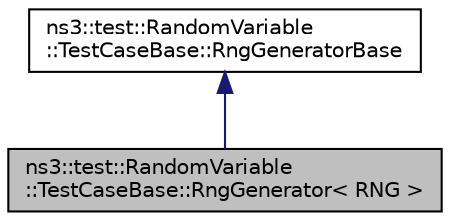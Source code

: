 digraph "ns3::test::RandomVariable::TestCaseBase::RngGenerator&lt; RNG &gt;"
{
 // LATEX_PDF_SIZE
  edge [fontname="Helvetica",fontsize="10",labelfontname="Helvetica",labelfontsize="10"];
  node [fontname="Helvetica",fontsize="10",shape=record];
  Node1 [label="ns3::test::RandomVariable\l::TestCaseBase::RngGenerator\< RNG \>",height=0.2,width=0.4,color="black", fillcolor="grey75", style="filled", fontcolor="black",tooltip="Factory class to create new instances of a particular random variable stream."];
  Node2 -> Node1 [dir="back",color="midnightblue",fontsize="10",style="solid",fontname="Helvetica"];
  Node2 [label="ns3::test::RandomVariable\l::TestCaseBase::RngGeneratorBase",height=0.2,width=0.4,color="black", fillcolor="white", style="filled",URL="$classns3_1_1test_1_1_random_variable_1_1_test_case_base_1_1_rng_generator_base.html",tooltip="A factory base class to create new instances of a random variable."];
}
